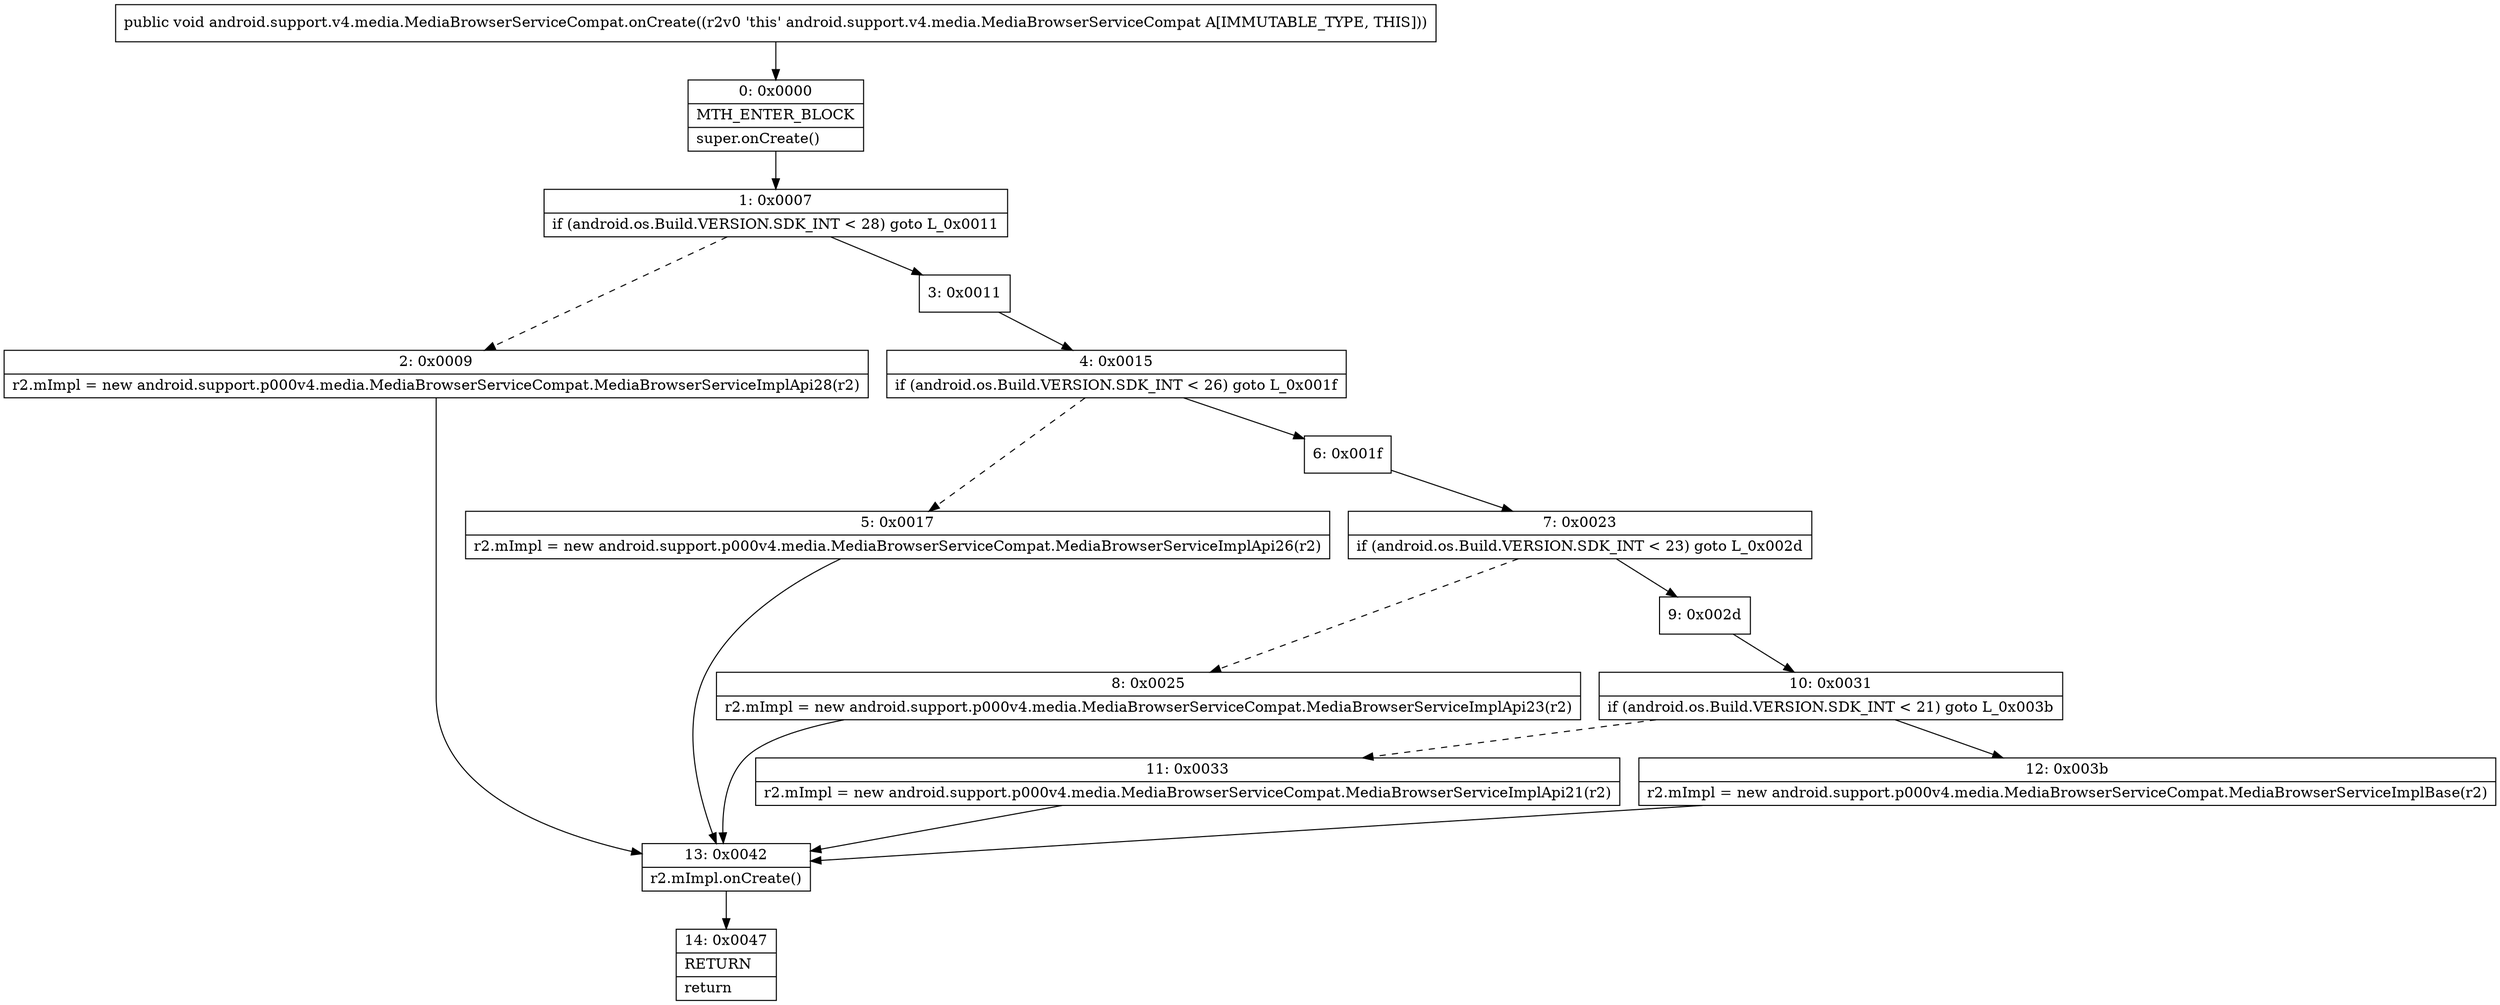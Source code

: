 digraph "CFG forandroid.support.v4.media.MediaBrowserServiceCompat.onCreate()V" {
Node_0 [shape=record,label="{0\:\ 0x0000|MTH_ENTER_BLOCK\l|super.onCreate()\l}"];
Node_1 [shape=record,label="{1\:\ 0x0007|if (android.os.Build.VERSION.SDK_INT \< 28) goto L_0x0011\l}"];
Node_2 [shape=record,label="{2\:\ 0x0009|r2.mImpl = new android.support.p000v4.media.MediaBrowserServiceCompat.MediaBrowserServiceImplApi28(r2)\l}"];
Node_3 [shape=record,label="{3\:\ 0x0011}"];
Node_4 [shape=record,label="{4\:\ 0x0015|if (android.os.Build.VERSION.SDK_INT \< 26) goto L_0x001f\l}"];
Node_5 [shape=record,label="{5\:\ 0x0017|r2.mImpl = new android.support.p000v4.media.MediaBrowserServiceCompat.MediaBrowserServiceImplApi26(r2)\l}"];
Node_6 [shape=record,label="{6\:\ 0x001f}"];
Node_7 [shape=record,label="{7\:\ 0x0023|if (android.os.Build.VERSION.SDK_INT \< 23) goto L_0x002d\l}"];
Node_8 [shape=record,label="{8\:\ 0x0025|r2.mImpl = new android.support.p000v4.media.MediaBrowserServiceCompat.MediaBrowserServiceImplApi23(r2)\l}"];
Node_9 [shape=record,label="{9\:\ 0x002d}"];
Node_10 [shape=record,label="{10\:\ 0x0031|if (android.os.Build.VERSION.SDK_INT \< 21) goto L_0x003b\l}"];
Node_11 [shape=record,label="{11\:\ 0x0033|r2.mImpl = new android.support.p000v4.media.MediaBrowserServiceCompat.MediaBrowserServiceImplApi21(r2)\l}"];
Node_12 [shape=record,label="{12\:\ 0x003b|r2.mImpl = new android.support.p000v4.media.MediaBrowserServiceCompat.MediaBrowserServiceImplBase(r2)\l}"];
Node_13 [shape=record,label="{13\:\ 0x0042|r2.mImpl.onCreate()\l}"];
Node_14 [shape=record,label="{14\:\ 0x0047|RETURN\l|return\l}"];
MethodNode[shape=record,label="{public void android.support.v4.media.MediaBrowserServiceCompat.onCreate((r2v0 'this' android.support.v4.media.MediaBrowserServiceCompat A[IMMUTABLE_TYPE, THIS])) }"];
MethodNode -> Node_0;
Node_0 -> Node_1;
Node_1 -> Node_2[style=dashed];
Node_1 -> Node_3;
Node_2 -> Node_13;
Node_3 -> Node_4;
Node_4 -> Node_5[style=dashed];
Node_4 -> Node_6;
Node_5 -> Node_13;
Node_6 -> Node_7;
Node_7 -> Node_8[style=dashed];
Node_7 -> Node_9;
Node_8 -> Node_13;
Node_9 -> Node_10;
Node_10 -> Node_11[style=dashed];
Node_10 -> Node_12;
Node_11 -> Node_13;
Node_12 -> Node_13;
Node_13 -> Node_14;
}

